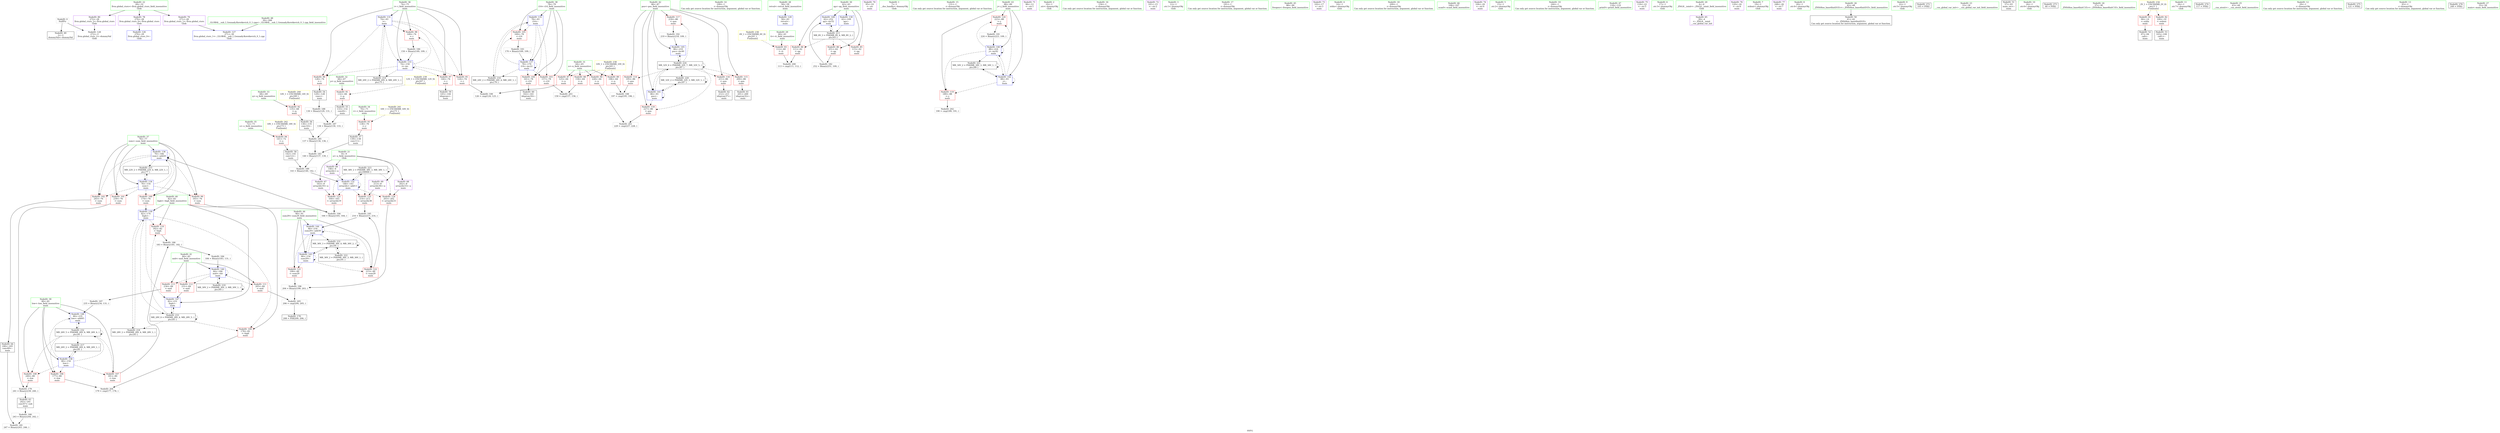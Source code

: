 digraph "SVFG" {
	label="SVFG";

	Node0x55709157fa00 [shape=record,color=grey,label="{NodeID: 0\nNullPtr}"];
	Node0x55709157fa00 -> Node0x55709159e1a0[style=solid];
	Node0x55709157fa00 -> Node0x5570915a32e0[style=solid];
	Node0x5570915a60b0 [shape=record,color=grey,label="{NodeID: 180\n243 = Binary(244, 242, )\n}"];
	Node0x5570915a60b0 -> Node0x5570915a6230[style=solid];
	Node0x55709159d180 [shape=record,color=red,label="{NodeID: 97\n144\<--74\n\<--i\nmain\n}"];
	Node0x55709159d180 -> Node0x55709159e9c0[style=solid];
	Node0x557091580c00 [shape=record,color=green,label="{NodeID: 14\n109\<--1\n\<--dummyObj\nCan only get source location for instruction, argument, global var or function.}"];
	Node0x5570915a0c20 [shape=record,color=grey,label="{NodeID: 194\n166 = Binary(165, 164, )\n}"];
	Node0x5570915a0c20 -> Node0x5570915a3990[style=solid];
	Node0x55709159dce0 [shape=record,color=red,label="{NodeID: 111\n205\<--84\n\<--mid\nmain\n}"];
	Node0x55709159dce0 -> Node0x5570915a9640[style=solid];
	Node0x55709159c070 [shape=record,color=green,label="{NodeID: 28\n58\<--59\nretval\<--retval_field_insensitive\nmain\n}"];
	Node0x55709159c070 -> Node0x5570915a33e0[style=solid];
	Node0x5570915a3010 [shape=record,color=red,label="{NodeID: 125\n214\<--213\n\<--arrayidx38\nmain\n}"];
	Node0x5570915a3010 -> Node0x5570915a0da0[style=solid];
	Node0x55709159cbd0 [shape=record,color=green,label="{NodeID: 42\n86\<--87\npos\<--pos_field_insensitive\nmain\n}"];
	Node0x55709159cbd0 -> Node0x55709159df50[style=solid];
	Node0x55709159cbd0 -> Node0x55709159e020[style=solid];
	Node0x55709159cbd0 -> Node0x5570915a28c0[style=solid];
	Node0x55709159cbd0 -> Node0x5570915a2990[style=solid];
	Node0x55709159cbd0 -> Node0x5570915a2a60[style=solid];
	Node0x55709159cbd0 -> Node0x5570915a3da0[style=solid];
	Node0x55709159cbd0 -> Node0x5570915a40e0[style=solid];
	Node0x5570915b4ea0 [shape=record,color=black,label="{NodeID: 222\nMR_36V_2 = PHI(MR_36V_3, MR_36V_1, )\npts\{91 \}\n}"];
	Node0x5570915b4ea0 -> Node0x5570915b7ba0[style=dashed];
	Node0x5570915a3c00 [shape=record,color=blue,label="{NodeID: 139\n82\<--174\nhigh\<--\nmain\n}"];
	Node0x5570915a3c00 -> Node0x55709159db40[style=dashed];
	Node0x5570915a3c00 -> Node0x55709159dc10[style=dashed];
	Node0x5570915a3c00 -> Node0x5570915a4280[style=dashed];
	Node0x5570915a3c00 -> Node0x5570915b3aa0[style=dashed];
	Node0x5570915a3c00 -> Node0x5570915b8db0[style=dashed];
	Node0x55709159e750 [shape=record,color=black,label="{NodeID: 56\n136\<--135\nconv10\<--\nmain\n}"];
	Node0x55709159e750 -> Node0x5570915a6830[style=solid];
	Node0x5570915b9aa0 [shape=record,color=yellow,style=double,label="{NodeID: 236\n6V_1 = ENCHI(MR_6V_0)\npts\{61 \}\nFun[main]}"];
	Node0x5570915b9aa0 -> Node0x55709159fdd0[style=dashed];
	Node0x55709159f2b0 [shape=record,color=purple,label="{NodeID: 70\n95\<--10\n\<--.str\nmain\n}"];
	Node0x55709159fea0 [shape=record,color=red,label="{NodeID: 84\n111\<--62\n\<--qq\nmain\n}"];
	Node0x55709159fea0 -> Node0x5570915a1520[style=solid];
	Node0x55709157eb10 [shape=record,color=green,label="{NodeID: 1\n7\<--1\n__dso_handle\<--dummyObj\nGlob }"];
	Node0x5570915a6230 [shape=record,color=grey,label="{NodeID: 181\n247 = Binary(243, 246, )\n}"];
	Node0x55709159d250 [shape=record,color=red,label="{NodeID: 98\n149\<--74\n\<--i\nmain\n}"];
	Node0x55709159d250 -> Node0x5570915a6fb0[style=solid];
	Node0x557091580cd0 [shape=record,color=green,label="{NodeID: 15\n131\<--1\n\<--dummyObj\nCan only get source location for instruction, argument, global var or function.}"];
	Node0x5570915a0da0 [shape=record,color=grey,label="{NodeID: 195\n216 = Binary(215, 214, )\n}"];
	Node0x5570915a0da0 -> Node0x5570915a4010[style=solid];
	Node0x55709159ddb0 [shape=record,color=red,label="{NodeID: 112\n231\<--84\n\<--mid\nmain\n}"];
	Node0x55709159ddb0 -> Node0x5570915a4280[style=solid];
	Node0x55709159c140 [shape=record,color=green,label="{NodeID: 29\n60\<--61\ntt\<--tt_field_insensitive\nmain\n}"];
	Node0x55709159c140 -> Node0x55709159fdd0[style=solid];
	Node0x5570915a30e0 [shape=record,color=blue,label="{NodeID: 126\n270\<--29\nllvm.global_ctors_0\<--\nGlob }"];
	Node0x55709159cca0 [shape=record,color=green,label="{NodeID: 43\n88\<--89\nj\<--j_field_insensitive\nmain\n}"];
	Node0x55709159cca0 -> Node0x5570915a2b30[style=solid];
	Node0x55709159cca0 -> Node0x5570915a2c00[style=solid];
	Node0x55709159cca0 -> Node0x5570915a3e70[style=solid];
	Node0x55709159cca0 -> Node0x5570915a41b0[style=solid];
	Node0x5570915b53a0 [shape=record,color=black,label="{NodeID: 223\nMR_38V_2 = PHI(MR_38V_3, MR_38V_1, )\npts\{90000 \}\n}"];
	Node0x5570915b53a0 -> Node0x5570915a2e70[style=dashed];
	Node0x5570915b53a0 -> Node0x5570915a2f40[style=dashed];
	Node0x5570915b53a0 -> Node0x5570915a3010[style=dashed];
	Node0x5570915b53a0 -> Node0x5570915a3650[style=dashed];
	Node0x5570915b53a0 -> Node0x5570915b53a0[style=dashed];
	Node0x5570915a3cd0 [shape=record,color=blue,label="{NodeID: 140\n84\<--184\nmid\<--shr\nmain\n}"];
	Node0x5570915a3cd0 -> Node0x55709159dce0[style=dashed];
	Node0x5570915a3cd0 -> Node0x55709159ddb0[style=dashed];
	Node0x5570915a3cd0 -> Node0x55709159de80[style=dashed];
	Node0x5570915a3cd0 -> Node0x5570915a3cd0[style=dashed];
	Node0x5570915a3cd0 -> Node0x5570915b3fa0[style=dashed];
	Node0x55709159e820 [shape=record,color=black,label="{NodeID: 57\n139\<--138\nconv11\<--\nmain\n}"];
	Node0x55709159e820 -> Node0x5570915a6530[style=solid];
	Node0x55709159f380 [shape=record,color=purple,label="{NodeID: 71\n96\<--12\n\<--.str.1\nmain\n}"];
	Node0x55709159ff70 [shape=record,color=red,label="{NodeID: 85\n115\<--62\n\<--qq\nmain\n}"];
	Node0x557091581750 [shape=record,color=green,label="{NodeID: 2\n10\<--1\n.str\<--dummyObj\nGlob }"];
	Node0x5570915a63b0 [shape=record,color=grey,label="{NodeID: 182\n252 = Binary(251, 109, )\n}"];
	Node0x5570915a63b0 -> Node0x5570915a4420[style=solid];
	Node0x55709159d320 [shape=record,color=red,label="{NodeID: 99\n165\<--76\n\<--sum\nmain\n}"];
	Node0x55709159d320 -> Node0x5570915a0c20[style=solid];
	Node0x557091580da0 [shape=record,color=green,label="{NodeID: 16\n154\<--1\n\<--dummyObj\nCan only get source location for instruction, argument, global var or function.}"];
	Node0x5570915a0f20 [shape=record,color=grey,label="{NodeID: 196\n204 = Binary(199, 203, )\n}"];
	Node0x5570915a0f20 -> Node0x5570915a9640[style=solid];
	Node0x55709159de80 [shape=record,color=red,label="{NodeID: 113\n234\<--84\n\<--mid\nmain\n}"];
	Node0x55709159de80 -> Node0x5570915a10a0[style=solid];
	Node0x55709159c210 [shape=record,color=green,label="{NodeID: 30\n62\<--63\nqq\<--qq_field_insensitive\nmain\n}"];
	Node0x55709159c210 -> Node0x55709159fea0[style=solid];
	Node0x55709159c210 -> Node0x55709159ff70[style=solid];
	Node0x55709159c210 -> Node0x5570915a0040[style=solid];
	Node0x55709159c210 -> Node0x5570915a34b0[style=solid];
	Node0x55709159c210 -> Node0x5570915a4420[style=solid];
	Node0x5570915a31e0 [shape=record,color=blue,label="{NodeID: 127\n271\<--30\nllvm.global_ctors_1\<--_GLOBAL__sub_I_Gennady.Korotkevich_0_1.cpp\nGlob }"];
	Node0x55709159cd70 [shape=record,color=green,label="{NodeID: 44\n90\<--91\nsum29\<--sum29_field_insensitive\nmain\n}"];
	Node0x55709159cd70 -> Node0x5570915a2cd0[style=solid];
	Node0x55709159cd70 -> Node0x5570915a2da0[style=solid];
	Node0x55709159cd70 -> Node0x5570915a3f40[style=solid];
	Node0x55709159cd70 -> Node0x5570915a4010[style=solid];
	Node0x5570915b58a0 [shape=record,color=black,label="{NodeID: 224\nMR_32V_6 = PHI(MR_32V_7, MR_32V_5, )\npts\{87 \}\n}"];
	Node0x5570915b58a0 -> Node0x55709159df50[style=dashed];
	Node0x5570915b58a0 -> Node0x55709159e020[style=dashed];
	Node0x5570915b58a0 -> Node0x5570915a28c0[style=dashed];
	Node0x5570915b58a0 -> Node0x5570915a2990[style=dashed];
	Node0x5570915b58a0 -> Node0x5570915a2a60[style=dashed];
	Node0x5570915b58a0 -> Node0x5570915a3da0[style=dashed];
	Node0x5570915b58a0 -> Node0x5570915a40e0[style=dashed];
	Node0x5570915b58a0 -> Node0x5570915b44a0[style=dashed];
	Node0x5570915b58a0 -> Node0x5570915b58a0[style=dashed];
	Node0x5570915a3da0 [shape=record,color=blue,label="{NodeID: 141\n86\<--93\npos\<--\nmain\n}"];
	Node0x5570915a3da0 -> Node0x5570915a2a60[style=dashed];
	Node0x5570915a3da0 -> Node0x5570915a3da0[style=dashed];
	Node0x5570915a3da0 -> Node0x5570915b44a0[style=dashed];
	Node0x5570915a3da0 -> Node0x5570915b58a0[style=dashed];
	Node0x55709159e8f0 [shape=record,color=black,label="{NodeID: 58\n142\<--141\nconv12\<--\nmain\n}"];
	Node0x55709159e8f0 -> Node0x5570915a6e30[style=solid];
	Node0x5570915b9c60 [shape=record,color=yellow,style=double,label="{NodeID: 238\n10V_1 = ENCHI(MR_10V_0)\npts\{65 \}\nFun[main]}"];
	Node0x5570915b9c60 -> Node0x5570915a0110[style=dashed];
	Node0x5570915b9c60 -> Node0x5570915a01e0[style=dashed];
	Node0x5570915b9c60 -> Node0x5570915a02b0[style=dashed];
	Node0x5570915b9c60 -> Node0x5570915a0380[style=dashed];
	Node0x55709159f450 [shape=record,color=purple,label="{NodeID: 72\n101\<--15\n\<--.str.2\nmain\n}"];
	Node0x5570915a0040 [shape=record,color=red,label="{NodeID: 86\n251\<--62\n\<--qq\nmain\n}"];
	Node0x5570915a0040 -> Node0x5570915a63b0[style=solid];
	Node0x55709157fd20 [shape=record,color=green,label="{NodeID: 3\n12\<--1\n.str.1\<--dummyObj\nGlob }"];
	Node0x5570915a6530 [shape=record,color=grey,label="{NodeID: 183\n140 = Binary(137, 139, )\n}"];
	Node0x5570915a6530 -> Node0x5570915a6e30[style=solid];
	Node0x55709159d3f0 [shape=record,color=red,label="{NodeID: 100\n174\<--76\n\<--sum\nmain\n}"];
	Node0x55709159d3f0 -> Node0x5570915a3c00[style=solid];
	Node0x557091580e70 [shape=record,color=green,label="{NodeID: 17\n191\<--1\n\<--dummyObj\nCan only get source location for instruction, argument, global var or function.}"];
	Node0x5570915a10a0 [shape=record,color=grey,label="{NodeID: 197\n235 = Binary(234, 131, )\n}"];
	Node0x5570915a10a0 -> Node0x5570915a4350[style=solid];
	Node0x55709159df50 [shape=record,color=red,label="{NodeID: 114\n195\<--86\n\<--pos\nmain\n}"];
	Node0x55709159df50 -> Node0x5570915a1220[style=solid];
	Node0x55709159c2e0 [shape=record,color=green,label="{NodeID: 31\n64\<--65\nn\<--n_field_insensitive\nmain\n}"];
	Node0x55709159c2e0 -> Node0x5570915a0110[style=solid];
	Node0x55709159c2e0 -> Node0x5570915a01e0[style=solid];
	Node0x55709159c2e0 -> Node0x5570915a02b0[style=solid];
	Node0x55709159c2e0 -> Node0x5570915a0380[style=solid];
	Node0x5570915a32e0 [shape=record,color=blue, style = dotted,label="{NodeID: 128\n272\<--3\nllvm.global_ctors_2\<--dummyVal\nGlob }"];
	Node0x55709159ce40 [shape=record,color=green,label="{NodeID: 45\n98\<--99\nfreopen\<--freopen_field_insensitive\n}"];
	Node0x5570915a3e70 [shape=record,color=blue,label="{NodeID: 142\n88\<--93\nj\<--\nmain\n}"];
	Node0x5570915a3e70 -> Node0x5570915a2b30[style=dashed];
	Node0x5570915a3e70 -> Node0x5570915a2c00[style=dashed];
	Node0x5570915a3e70 -> Node0x5570915a3e70[style=dashed];
	Node0x5570915a3e70 -> Node0x5570915a41b0[style=dashed];
	Node0x5570915a3e70 -> Node0x5570915b49a0[style=dashed];
	Node0x55709159e9c0 [shape=record,color=black,label="{NodeID: 59\n145\<--144\nidxprom\<--\nmain\n}"];
	Node0x5570915b9d40 [shape=record,color=yellow,style=double,label="{NodeID: 239\n12V_1 = ENCHI(MR_12V_0)\npts\{67 \}\nFun[main]}"];
	Node0x5570915b9d40 -> Node0x5570915a0450[style=dashed];
	Node0x55709159f520 [shape=record,color=purple,label="{NodeID: 73\n102\<--17\n\<--.str.3\nmain\n}"];
	Node0x5570915a0110 [shape=record,color=red,label="{NodeID: 87\n125\<--64\n\<--n\nmain\n}"];
	Node0x5570915a0110 -> Node0x5570915a13a0[style=solid];
	Node0x557091580180 [shape=record,color=green,label="{NodeID: 4\n14\<--1\nstdin\<--dummyObj\nGlob }"];
	Node0x5570915a66b0 [shape=record,color=grey,label="{NodeID: 184\n184 = Binary(183, 131, )\n}"];
	Node0x5570915a66b0 -> Node0x5570915a3cd0[style=solid];
	Node0x55709159d4c0 [shape=record,color=red,label="{NodeID: 101\n239\<--76\n\<--sum\nmain\n}"];
	Node0x55709159d4c0 -> Node0x5570915a5f30[style=solid];
	Node0x557091580f40 [shape=record,color=green,label="{NodeID: 18\n209\<--1\n\<--dummyObj\nCan only get source location for instruction, argument, global var or function.}"];
	Node0x5570915a1220 [shape=record,color=grey,label="{NodeID: 198\n197 = cmp(195, 196, )\n}"];
	Node0x55709159e020 [shape=record,color=red,label="{NodeID: 115\n200\<--86\n\<--pos\nmain\n}"];
	Node0x55709159e020 -> Node0x55709159eb60[style=solid];
	Node0x55709159c3b0 [shape=record,color=green,label="{NodeID: 32\n66\<--67\np\<--p_field_insensitive\nmain\n}"];
	Node0x55709159c3b0 -> Node0x5570915a0450[style=solid];
	Node0x5570915a33e0 [shape=record,color=blue,label="{NodeID: 129\n58\<--93\nretval\<--\nmain\n}"];
	Node0x55709159cf10 [shape=record,color=green,label="{NodeID: 46\n106\<--107\nscanf\<--scanf_field_insensitive\n}"];
	Node0x5570915a3f40 [shape=record,color=blue,label="{NodeID: 143\n90\<--154\nsum29\<--\nmain\n}"];
	Node0x5570915a3f40 -> Node0x5570915a2cd0[style=dashed];
	Node0x5570915a3f40 -> Node0x5570915a2da0[style=dashed];
	Node0x5570915a3f40 -> Node0x5570915a3f40[style=dashed];
	Node0x5570915a3f40 -> Node0x5570915a4010[style=dashed];
	Node0x5570915a3f40 -> Node0x5570915b7ba0[style=dashed];
	Node0x55709159ea90 [shape=record,color=black,label="{NodeID: 60\n162\<--161\nidxprom18\<--\nmain\n}"];
	Node0x5570915b9e20 [shape=record,color=yellow,style=double,label="{NodeID: 240\n14V_1 = ENCHI(MR_14V_0)\npts\{69 \}\nFun[main]}"];
	Node0x5570915b9e20 -> Node0x5570915a0520[style=dashed];
	Node0x55709159f5f0 [shape=record,color=purple,label="{NodeID: 74\n104\<--20\n\<--.str.4\nmain\n}"];
	Node0x5570915a01e0 [shape=record,color=red,label="{NodeID: 88\n158\<--64\n\<--n\nmain\n}"];
	Node0x5570915a01e0 -> Node0x5570915a9340[style=solid];
	Node0x557091580210 [shape=record,color=green,label="{NodeID: 5\n15\<--1\n.str.2\<--dummyObj\nGlob }"];
	Node0x5570915a6830 [shape=record,color=grey,label="{NodeID: 185\n137 = Binary(134, 136, )\n}"];
	Node0x5570915a6830 -> Node0x5570915a6530[style=solid];
	Node0x55709159d590 [shape=record,color=red,label="{NodeID: 102\n245\<--76\n\<--sum\nmain\n}"];
	Node0x55709159d590 -> Node0x55709159edd0[style=solid];
	Node0x557091581010 [shape=record,color=green,label="{NodeID: 19\n244\<--1\n\<--dummyObj\nCan only get source location for instruction, argument, global var or function.}"];
	Node0x5570915a13a0 [shape=record,color=grey,label="{NodeID: 199\n126 = cmp(124, 125, )\n}"];
	Node0x5570915a28c0 [shape=record,color=red,label="{NodeID: 116\n211\<--86\n\<--pos\nmain\n}"];
	Node0x5570915a28c0 -> Node0x55709159ec30[style=solid];
	Node0x55709159c480 [shape=record,color=green,label="{NodeID: 33\n68\<--69\nq\<--q_field_insensitive\nmain\n}"];
	Node0x55709159c480 -> Node0x5570915a0520[style=solid];
	Node0x5570915b21a0 [shape=record,color=black,label="{NodeID: 213\nMR_8V_3 = PHI(MR_8V_4, MR_8V_2, )\npts\{63 \}\n}"];
	Node0x5570915b21a0 -> Node0x55709159fea0[style=dashed];
	Node0x5570915b21a0 -> Node0x55709159ff70[style=dashed];
	Node0x5570915b21a0 -> Node0x5570915a0040[style=dashed];
	Node0x5570915b21a0 -> Node0x5570915a4420[style=dashed];
	Node0x5570915a34b0 [shape=record,color=blue,label="{NodeID: 130\n62\<--109\nqq\<--\nmain\n}"];
	Node0x5570915a34b0 -> Node0x5570915b21a0[style=dashed];
	Node0x55709159cfe0 [shape=record,color=green,label="{NodeID: 47\n118\<--119\nprintf\<--printf_field_insensitive\n}"];
	Node0x5570915a4010 [shape=record,color=blue,label="{NodeID: 144\n90\<--216\nsum29\<--add39\nmain\n}"];
	Node0x5570915a4010 -> Node0x5570915a2cd0[style=dashed];
	Node0x5570915a4010 -> Node0x5570915a2da0[style=dashed];
	Node0x5570915a4010 -> Node0x5570915a3f40[style=dashed];
	Node0x5570915a4010 -> Node0x5570915a4010[style=dashed];
	Node0x5570915a4010 -> Node0x5570915b7ba0[style=dashed];
	Node0x55709159eb60 [shape=record,color=black,label="{NodeID: 61\n201\<--200\nidxprom32\<--\nmain\n}"];
	Node0x5570915b9f00 [shape=record,color=yellow,style=double,label="{NodeID: 241\n16V_1 = ENCHI(MR_16V_0)\npts\{71 \}\nFun[main]}"];
	Node0x5570915b9f00 -> Node0x5570915a05f0[style=dashed];
	Node0x55709159f6c0 [shape=record,color=purple,label="{NodeID: 75\n116\<--22\n\<--.str.5\nmain\n}"];
	Node0x5570915a02b0 [shape=record,color=red,label="{NodeID: 89\n196\<--64\n\<--n\nmain\n}"];
	Node0x5570915a02b0 -> Node0x5570915a1220[style=solid];
	Node0x55709157fe80 [shape=record,color=green,label="{NodeID: 6\n17\<--1\n.str.3\<--dummyObj\nGlob }"];
	Node0x5570915a69b0 [shape=record,color=grey,label="{NodeID: 186\n183 = Binary(181, 182, )\n}"];
	Node0x5570915a69b0 -> Node0x5570915a66b0[style=solid];
	Node0x55709159d660 [shape=record,color=red,label="{NodeID: 103\n157\<--78\n\<--i14\nmain\n}"];
	Node0x55709159d660 -> Node0x5570915a9340[style=solid];
	Node0x5570915810e0 [shape=record,color=green,label="{NodeID: 20\n4\<--6\n_ZStL8__ioinit\<--_ZStL8__ioinit_field_insensitive\nGlob }"];
	Node0x5570915810e0 -> Node0x55709159eea0[style=solid];
	Node0x5570915a1520 [shape=record,color=grey,label="{NodeID: 200\n113 = cmp(111, 112, )\n}"];
	Node0x5570915a2990 [shape=record,color=red,label="{NodeID: 117\n218\<--86\n\<--pos\nmain\n}"];
	Node0x5570915a2990 -> Node0x5570915a0920[style=solid];
	Node0x55709159c550 [shape=record,color=green,label="{NodeID: 34\n70\<--71\nr\<--r_field_insensitive\nmain\n}"];
	Node0x55709159c550 -> Node0x5570915a05f0[style=solid];
	Node0x5570915b26a0 [shape=record,color=black,label="{NodeID: 214\nMR_20V_2 = PHI(MR_20V_4, MR_20V_1, )\npts\{75 \}\n}"];
	Node0x5570915b26a0 -> Node0x5570915a3580[style=dashed];
	Node0x5570915a3580 [shape=record,color=blue,label="{NodeID: 131\n74\<--93\ni\<--\nmain\n}"];
	Node0x5570915a3580 -> Node0x5570915a0790[style=dashed];
	Node0x5570915a3580 -> Node0x55709159d0b0[style=dashed];
	Node0x5570915a3580 -> Node0x55709159d180[style=dashed];
	Node0x5570915a3580 -> Node0x55709159d250[style=dashed];
	Node0x5570915a3580 -> Node0x5570915a3720[style=dashed];
	Node0x5570915a3580 -> Node0x5570915b26a0[style=dashed];
	Node0x55709159e0d0 [shape=record,color=green,label="{NodeID: 48\n30\<--266\n_GLOBAL__sub_I_Gennady.Korotkevich_0_1.cpp\<--_GLOBAL__sub_I_Gennady.Korotkevich_0_1.cpp_field_insensitive\n}"];
	Node0x55709159e0d0 -> Node0x5570915a31e0[style=solid];
	Node0x5570915a40e0 [shape=record,color=blue,label="{NodeID: 145\n86\<--219\npos\<--inc40\nmain\n}"];
	Node0x5570915a40e0 -> Node0x5570915b58a0[style=dashed];
	Node0x55709159ec30 [shape=record,color=black,label="{NodeID: 62\n212\<--211\nidxprom37\<--\nmain\n}"];
	Node0x5570915b9fe0 [shape=record,color=yellow,style=double,label="{NodeID: 242\n18V_1 = ENCHI(MR_18V_0)\npts\{73 \}\nFun[main]}"];
	Node0x5570915b9fe0 -> Node0x5570915a06c0[style=dashed];
	Node0x55709159f790 [shape=record,color=purple,label="{NodeID: 76\n120\<--24\n\<--.str.6\nmain\n}"];
	Node0x5570915a0380 [shape=record,color=red,label="{NodeID: 90\n228\<--64\n\<--n\nmain\n}"];
	Node0x5570915a0380 -> Node0x5570915a16a0[style=solid];
	Node0x55709157ff10 [shape=record,color=green,label="{NodeID: 7\n19\<--1\nstdout\<--dummyObj\nGlob }"];
	Node0x5570915a6b30 [shape=record,color=grey,label="{NodeID: 187\n134 = Binary(130, 133, )\n}"];
	Node0x5570915a6b30 -> Node0x5570915a6830[style=solid];
	Node0x55709159d730 [shape=record,color=red,label="{NodeID: 104\n161\<--78\n\<--i14\nmain\n}"];
	Node0x55709159d730 -> Node0x55709159ea90[style=solid];
	Node0x5570915811b0 [shape=record,color=green,label="{NodeID: 21\n8\<--9\na\<--a_field_insensitive\nGlob }"];
	Node0x5570915811b0 -> Node0x55709159ef70[style=solid];
	Node0x5570915811b0 -> Node0x55709159f040[style=solid];
	Node0x5570915811b0 -> Node0x55709159f110[style=solid];
	Node0x5570915811b0 -> Node0x55709159f1e0[style=solid];
	Node0x5570915a16a0 [shape=record,color=grey,label="{NodeID: 201\n229 = cmp(227, 228, )\n}"];
	Node0x5570915a2a60 [shape=record,color=red,label="{NodeID: 118\n227\<--86\n\<--pos\nmain\n}"];
	Node0x5570915a2a60 -> Node0x5570915a16a0[style=solid];
	Node0x55709159c620 [shape=record,color=green,label="{NodeID: 35\n72\<--73\ns\<--s_field_insensitive\nmain\n}"];
	Node0x55709159c620 -> Node0x5570915a06c0[style=solid];
	Node0x5570915b2ba0 [shape=record,color=black,label="{NodeID: 215\nMR_22V_2 = PHI(MR_22V_4, MR_22V_1, )\npts\{77 \}\n}"];
	Node0x5570915b2ba0 -> Node0x5570915a37f0[style=dashed];
	Node0x5570915a3650 [shape=record,color=blue,label="{NodeID: 132\n146\<--143\narrayidx\<--add13\nmain\n}"];
	Node0x5570915a3650 -> Node0x5570915a2e70[style=dashed];
	Node0x5570915a3650 -> Node0x5570915a2f40[style=dashed];
	Node0x5570915a3650 -> Node0x5570915a3010[style=dashed];
	Node0x5570915a3650 -> Node0x5570915a3650[style=dashed];
	Node0x5570915a3650 -> Node0x5570915b53a0[style=dashed];
	Node0x55709159e1a0 [shape=record,color=black,label="{NodeID: 49\n2\<--3\ndummyVal\<--dummyVal\n}"];
	Node0x5570915a41b0 [shape=record,color=blue,label="{NodeID: 146\n88\<--224\nj\<--inc42\nmain\n}"];
	Node0x5570915a41b0 -> Node0x5570915a2b30[style=dashed];
	Node0x5570915a41b0 -> Node0x5570915a2c00[style=dashed];
	Node0x5570915a41b0 -> Node0x5570915a3e70[style=dashed];
	Node0x5570915a41b0 -> Node0x5570915a41b0[style=dashed];
	Node0x5570915a41b0 -> Node0x5570915b49a0[style=dashed];
	Node0x55709159ed00 [shape=record,color=black,label="{NodeID: 63\n242\<--241\nconv47\<--sub\nmain\n}"];
	Node0x55709159ed00 -> Node0x5570915a60b0[style=solid];
	Node0x55709159f860 [shape=record,color=purple,label="{NodeID: 77\n248\<--26\n\<--.str.7\nmain\n}"];
	Node0x5570915a0450 [shape=record,color=red,label="{NodeID: 91\n132\<--66\n\<--p\nmain\n}"];
	Node0x5570915a0450 -> Node0x55709159e680[style=solid];
	Node0x55709157ffa0 [shape=record,color=green,label="{NodeID: 8\n20\<--1\n.str.4\<--dummyObj\nGlob }"];
	Node0x5570915a6cb0 [shape=record,color=grey,label="{NodeID: 188\n130 = Binary(129, 131, )\n}"];
	Node0x5570915a6cb0 -> Node0x5570915a6b30[style=solid];
	Node0x55709159d800 [shape=record,color=red,label="{NodeID: 105\n169\<--78\n\<--i14\nmain\n}"];
	Node0x55709159d800 -> Node0x5570915a0aa0[style=solid];
	Node0x55709159bcd0 [shape=record,color=green,label="{NodeID: 22\n28\<--32\nllvm.global_ctors\<--llvm.global_ctors_field_insensitive\nGlob }"];
	Node0x55709159bcd0 -> Node0x55709159f930[style=solid];
	Node0x55709159bcd0 -> Node0x55709159fa30[style=solid];
	Node0x55709159bcd0 -> Node0x55709159fb30[style=solid];
	Node0x5570915a9200 [shape=record,color=grey,label="{NodeID: 202\n190 = cmp(189, 191, )\n}"];
	Node0x5570915a2b30 [shape=record,color=red,label="{NodeID: 119\n189\<--88\n\<--j\nmain\n}"];
	Node0x5570915a2b30 -> Node0x5570915a9200[style=solid];
	Node0x55709159c6f0 [shape=record,color=green,label="{NodeID: 36\n74\<--75\ni\<--i_field_insensitive\nmain\n}"];
	Node0x55709159c6f0 -> Node0x5570915a0790[style=solid];
	Node0x55709159c6f0 -> Node0x55709159d0b0[style=solid];
	Node0x55709159c6f0 -> Node0x55709159d180[style=solid];
	Node0x55709159c6f0 -> Node0x55709159d250[style=solid];
	Node0x55709159c6f0 -> Node0x5570915a3580[style=solid];
	Node0x55709159c6f0 -> Node0x5570915a3720[style=solid];
	Node0x5570915b30a0 [shape=record,color=black,label="{NodeID: 216\nMR_24V_2 = PHI(MR_24V_4, MR_24V_1, )\npts\{79 \}\n}"];
	Node0x5570915b30a0 -> Node0x5570915a38c0[style=dashed];
	Node0x5570915a3720 [shape=record,color=blue,label="{NodeID: 133\n74\<--150\ni\<--inc\nmain\n}"];
	Node0x5570915a3720 -> Node0x5570915a0790[style=dashed];
	Node0x5570915a3720 -> Node0x55709159d0b0[style=dashed];
	Node0x5570915a3720 -> Node0x55709159d180[style=dashed];
	Node0x5570915a3720 -> Node0x55709159d250[style=dashed];
	Node0x5570915a3720 -> Node0x5570915a3720[style=dashed];
	Node0x5570915a3720 -> Node0x5570915b26a0[style=dashed];
	Node0x55709159e270 [shape=record,color=black,label="{NodeID: 50\n41\<--42\n\<--_ZNSt8ios_base4InitD1Ev\nCan only get source location for instruction, argument, global var or function.}"];
	Node0x5570915a4280 [shape=record,color=blue,label="{NodeID: 147\n82\<--231\nhigh\<--\nmain\n}"];
	Node0x5570915a4280 -> Node0x5570915b8db0[style=dashed];
	Node0x55709159edd0 [shape=record,color=black,label="{NodeID: 64\n246\<--245\nconv49\<--\nmain\n}"];
	Node0x55709159edd0 -> Node0x5570915a6230[style=solid];
	Node0x55709159f930 [shape=record,color=purple,label="{NodeID: 78\n270\<--28\nllvm.global_ctors_0\<--llvm.global_ctors\nGlob }"];
	Node0x55709159f930 -> Node0x5570915a30e0[style=solid];
	Node0x5570915a0520 [shape=record,color=red,label="{NodeID: 92\n135\<--68\n\<--q\nmain\n}"];
	Node0x5570915a0520 -> Node0x55709159e750[style=solid];
	Node0x557091580030 [shape=record,color=green,label="{NodeID: 9\n22\<--1\n.str.5\<--dummyObj\nGlob }"];
	Node0x5570915c7170 [shape=record,color=black,label="{NodeID: 272\n105 = PHI()\n}"];
	Node0x5570915a6e30 [shape=record,color=grey,label="{NodeID: 189\n143 = Binary(140, 142, )\n}"];
	Node0x5570915a6e30 -> Node0x5570915a3650[style=solid];
	Node0x55709159d8d0 [shape=record,color=red,label="{NodeID: 106\n177\<--80\n\<--low\nmain\n}"];
	Node0x55709159d8d0 -> Node0x5570915a94c0[style=solid];
	Node0x55709159bd60 [shape=record,color=green,label="{NodeID: 23\n33\<--34\n__cxx_global_var_init\<--__cxx_global_var_init_field_insensitive\n}"];
	Node0x5570915a9340 [shape=record,color=grey,label="{NodeID: 203\n159 = cmp(157, 158, )\n}"];
	Node0x5570915a2c00 [shape=record,color=red,label="{NodeID: 120\n223\<--88\n\<--j\nmain\n}"];
	Node0x5570915a2c00 -> Node0x5570915a7130[style=solid];
	Node0x55709159c7c0 [shape=record,color=green,label="{NodeID: 37\n76\<--77\nsum\<--sum_field_insensitive\nmain\n}"];
	Node0x55709159c7c0 -> Node0x55709159d320[style=solid];
	Node0x55709159c7c0 -> Node0x55709159d3f0[style=solid];
	Node0x55709159c7c0 -> Node0x55709159d4c0[style=solid];
	Node0x55709159c7c0 -> Node0x55709159d590[style=solid];
	Node0x55709159c7c0 -> Node0x5570915a37f0[style=solid];
	Node0x55709159c7c0 -> Node0x5570915a3990[style=solid];
	Node0x5570915b35a0 [shape=record,color=black,label="{NodeID: 217\nMR_26V_2 = PHI(MR_26V_4, MR_26V_1, )\npts\{81 \}\n}"];
	Node0x5570915b35a0 -> Node0x5570915a3b30[style=dashed];
	Node0x5570915a37f0 [shape=record,color=blue,label="{NodeID: 134\n76\<--154\nsum\<--\nmain\n}"];
	Node0x5570915a37f0 -> Node0x55709159d320[style=dashed];
	Node0x5570915a37f0 -> Node0x55709159d3f0[style=dashed];
	Node0x5570915a37f0 -> Node0x55709159d4c0[style=dashed];
	Node0x5570915a37f0 -> Node0x55709159d590[style=dashed];
	Node0x5570915a37f0 -> Node0x5570915a3990[style=dashed];
	Node0x5570915a37f0 -> Node0x5570915b2ba0[style=dashed];
	Node0x55709159e340 [shape=record,color=black,label="{NodeID: 51\n57\<--93\nmain_ret\<--\nmain\n}"];
	Node0x5570915b7ba0 [shape=record,color=black,label="{NodeID: 231\nMR_36V_3 = PHI(MR_36V_4, MR_36V_2, )\npts\{91 \}\n}"];
	Node0x5570915b7ba0 -> Node0x5570915a3f40[style=dashed];
	Node0x5570915b7ba0 -> Node0x5570915b4ea0[style=dashed];
	Node0x5570915b7ba0 -> Node0x5570915b7ba0[style=dashed];
	Node0x5570915a4350 [shape=record,color=blue,label="{NodeID: 148\n80\<--235\nlow\<--add45\nmain\n}"];
	Node0x5570915a4350 -> Node0x5570915b80a0[style=dashed];
	Node0x55709159eea0 [shape=record,color=purple,label="{NodeID: 65\n39\<--4\n\<--_ZStL8__ioinit\n__cxx_global_var_init\n}"];
	Node0x55709159fa30 [shape=record,color=purple,label="{NodeID: 79\n271\<--28\nllvm.global_ctors_1\<--llvm.global_ctors\nGlob }"];
	Node0x55709159fa30 -> Node0x5570915a31e0[style=solid];
	Node0x5570915a05f0 [shape=record,color=red,label="{NodeID: 93\n138\<--70\n\<--r\nmain\n}"];
	Node0x5570915a05f0 -> Node0x55709159e820[style=solid];
	Node0x5570915808c0 [shape=record,color=green,label="{NodeID: 10\n24\<--1\n.str.6\<--dummyObj\nGlob }"];
	Node0x5570915c7270 [shape=record,color=black,label="{NodeID: 273\n40 = PHI()\n}"];
	Node0x5570915a6fb0 [shape=record,color=grey,label="{NodeID: 190\n150 = Binary(149, 109, )\n}"];
	Node0x5570915a6fb0 -> Node0x5570915a3720[style=solid];
	Node0x55709159d9a0 [shape=record,color=red,label="{NodeID: 107\n181\<--80\n\<--low\nmain\n}"];
	Node0x55709159d9a0 -> Node0x5570915a69b0[style=solid];
	Node0x55709159bdf0 [shape=record,color=green,label="{NodeID: 24\n37\<--38\n_ZNSt8ios_base4InitC1Ev\<--_ZNSt8ios_base4InitC1Ev_field_insensitive\n}"];
	Node0x5570915a94c0 [shape=record,color=grey,label="{NodeID: 204\n179 = cmp(177, 178, )\n}"];
	Node0x5570915a2cd0 [shape=record,color=red,label="{NodeID: 121\n199\<--90\n\<--sum29\nmain\n}"];
	Node0x5570915a2cd0 -> Node0x5570915a0f20[style=solid];
	Node0x55709159c890 [shape=record,color=green,label="{NodeID: 38\n78\<--79\ni14\<--i14_field_insensitive\nmain\n}"];
	Node0x55709159c890 -> Node0x55709159d660[style=solid];
	Node0x55709159c890 -> Node0x55709159d730[style=solid];
	Node0x55709159c890 -> Node0x55709159d800[style=solid];
	Node0x55709159c890 -> Node0x5570915a38c0[style=solid];
	Node0x55709159c890 -> Node0x5570915a3a60[style=solid];
	Node0x5570915b3aa0 [shape=record,color=black,label="{NodeID: 218\nMR_28V_2 = PHI(MR_28V_4, MR_28V_1, )\npts\{83 \}\n}"];
	Node0x5570915b3aa0 -> Node0x5570915a3c00[style=dashed];
	Node0x5570915a38c0 [shape=record,color=blue,label="{NodeID: 135\n78\<--93\ni14\<--\nmain\n}"];
	Node0x5570915a38c0 -> Node0x55709159d660[style=dashed];
	Node0x5570915a38c0 -> Node0x55709159d730[style=dashed];
	Node0x5570915a38c0 -> Node0x55709159d800[style=dashed];
	Node0x5570915a38c0 -> Node0x5570915a3a60[style=dashed];
	Node0x5570915a38c0 -> Node0x5570915b30a0[style=dashed];
	Node0x55709159e410 [shape=record,color=black,label="{NodeID: 52\n97\<--94\ncall\<--\nmain\n}"];
	Node0x5570915b80a0 [shape=record,color=black,label="{NodeID: 232\nMR_26V_5 = PHI(MR_26V_6, MR_26V_4, )\npts\{81 \}\n}"];
	Node0x5570915b80a0 -> Node0x55709159d8d0[style=dashed];
	Node0x5570915b80a0 -> Node0x55709159d9a0[style=dashed];
	Node0x5570915b80a0 -> Node0x55709159da70[style=dashed];
	Node0x5570915b80a0 -> Node0x5570915a4350[style=dashed];
	Node0x5570915b80a0 -> Node0x5570915b35a0[style=dashed];
	Node0x5570915b80a0 -> Node0x5570915b80a0[style=dashed];
	Node0x5570915a4420 [shape=record,color=blue,label="{NodeID: 149\n62\<--252\nqq\<--inc52\nmain\n}"];
	Node0x5570915a4420 -> Node0x5570915b21a0[style=dashed];
	Node0x55709159ef70 [shape=record,color=purple,label="{NodeID: 66\n146\<--8\narrayidx\<--a\nmain\n}"];
	Node0x55709159ef70 -> Node0x5570915a3650[style=solid];
	Node0x55709159fb30 [shape=record,color=purple,label="{NodeID: 80\n272\<--28\nllvm.global_ctors_2\<--llvm.global_ctors\nGlob }"];
	Node0x55709159fb30 -> Node0x5570915a32e0[style=solid];
	Node0x5570915a06c0 [shape=record,color=red,label="{NodeID: 94\n141\<--72\n\<--s\nmain\n}"];
	Node0x5570915a06c0 -> Node0x55709159e8f0[style=solid];
	Node0x557091580990 [shape=record,color=green,label="{NodeID: 11\n26\<--1\n.str.7\<--dummyObj\nGlob }"];
	Node0x5570915c7370 [shape=record,color=black,label="{NodeID: 274\n117 = PHI()\n}"];
	Node0x5570915a7130 [shape=record,color=grey,label="{NodeID: 191\n224 = Binary(223, 109, )\n}"];
	Node0x5570915a7130 -> Node0x5570915a41b0[style=solid];
	Node0x55709159da70 [shape=record,color=red,label="{NodeID: 108\n240\<--80\n\<--low\nmain\n}"];
	Node0x55709159da70 -> Node0x5570915a5f30[style=solid];
	Node0x55709159be80 [shape=record,color=green,label="{NodeID: 25\n43\<--44\n__cxa_atexit\<--__cxa_atexit_field_insensitive\n}"];
	Node0x5570915a9640 [shape=record,color=grey,label="{NodeID: 205\n206 = cmp(204, 205, )\n}"];
	Node0x5570915a9640 -> Node0x557091333ad0[style=solid];
	Node0x5570915a2da0 [shape=record,color=red,label="{NodeID: 122\n215\<--90\n\<--sum29\nmain\n}"];
	Node0x5570915a2da0 -> Node0x5570915a0da0[style=solid];
	Node0x55709159c960 [shape=record,color=green,label="{NodeID: 39\n80\<--81\nlow\<--low_field_insensitive\nmain\n}"];
	Node0x55709159c960 -> Node0x55709159d8d0[style=solid];
	Node0x55709159c960 -> Node0x55709159d9a0[style=solid];
	Node0x55709159c960 -> Node0x55709159da70[style=solid];
	Node0x55709159c960 -> Node0x5570915a3b30[style=solid];
	Node0x55709159c960 -> Node0x5570915a4350[style=solid];
	Node0x5570915b3fa0 [shape=record,color=black,label="{NodeID: 219\nMR_30V_2 = PHI(MR_30V_3, MR_30V_1, )\npts\{85 \}\n}"];
	Node0x5570915b3fa0 -> Node0x5570915a3cd0[style=dashed];
	Node0x5570915b3fa0 -> Node0x5570915b3fa0[style=dashed];
	Node0x5570915a3990 [shape=record,color=blue,label="{NodeID: 136\n76\<--166\nsum\<--add20\nmain\n}"];
	Node0x5570915a3990 -> Node0x55709159d320[style=dashed];
	Node0x5570915a3990 -> Node0x55709159d3f0[style=dashed];
	Node0x5570915a3990 -> Node0x55709159d4c0[style=dashed];
	Node0x5570915a3990 -> Node0x55709159d590[style=dashed];
	Node0x5570915a3990 -> Node0x5570915a3990[style=dashed];
	Node0x5570915a3990 -> Node0x5570915b2ba0[style=dashed];
	Node0x55709159e4e0 [shape=record,color=black,label="{NodeID: 53\n103\<--100\ncall1\<--\nmain\n}"];
	Node0x5570915b8db0 [shape=record,color=black,label="{NodeID: 233\nMR_28V_6 = PHI(MR_28V_4, MR_28V_5, )\npts\{83 \}\n}"];
	Node0x5570915b8db0 -> Node0x55709159db40[style=dashed];
	Node0x5570915b8db0 -> Node0x55709159dc10[style=dashed];
	Node0x5570915b8db0 -> Node0x5570915a4280[style=dashed];
	Node0x5570915b8db0 -> Node0x5570915b3aa0[style=dashed];
	Node0x5570915b8db0 -> Node0x5570915b8db0[style=dashed];
	Node0x55709159f040 [shape=record,color=purple,label="{NodeID: 67\n163\<--8\narrayidx19\<--a\nmain\n}"];
	Node0x55709159f040 -> Node0x5570915a2e70[style=solid];
	Node0x55709159fc30 [shape=record,color=red,label="{NodeID: 81\n94\<--14\n\<--stdin\nmain\n}"];
	Node0x55709159fc30 -> Node0x55709159e410[style=solid];
	Node0x557091333ad0 [shape=record,color=black,label="{NodeID: 178\n208 = PHI(209, 206, )\n}"];
	Node0x5570915a0790 [shape=record,color=red,label="{NodeID: 95\n124\<--74\n\<--i\nmain\n}"];
	Node0x5570915a0790 -> Node0x5570915a13a0[style=solid];
	Node0x557091580a60 [shape=record,color=green,label="{NodeID: 12\n29\<--1\n\<--dummyObj\nCan only get source location for instruction, argument, global var or function.}"];
	Node0x5570915c7470 [shape=record,color=black,label="{NodeID: 275\n121 = PHI()\n}"];
	Node0x5570915a0920 [shape=record,color=grey,label="{NodeID: 192\n219 = Binary(218, 109, )\n}"];
	Node0x5570915a0920 -> Node0x5570915a40e0[style=solid];
	Node0x55709159db40 [shape=record,color=red,label="{NodeID: 109\n178\<--82\n\<--high\nmain\n}"];
	Node0x55709159db40 -> Node0x5570915a94c0[style=solid];
	Node0x55709159bf10 [shape=record,color=green,label="{NodeID: 26\n42\<--48\n_ZNSt8ios_base4InitD1Ev\<--_ZNSt8ios_base4InitD1Ev_field_insensitive\n}"];
	Node0x55709159bf10 -> Node0x55709159e270[style=solid];
	Node0x5570915a2e70 [shape=record,color=red,label="{NodeID: 123\n164\<--163\n\<--arrayidx19\nmain\n}"];
	Node0x5570915a2e70 -> Node0x5570915a0c20[style=solid];
	Node0x55709159ca30 [shape=record,color=green,label="{NodeID: 40\n82\<--83\nhigh\<--high_field_insensitive\nmain\n}"];
	Node0x55709159ca30 -> Node0x55709159db40[style=solid];
	Node0x55709159ca30 -> Node0x55709159dc10[style=solid];
	Node0x55709159ca30 -> Node0x5570915a3c00[style=solid];
	Node0x55709159ca30 -> Node0x5570915a4280[style=solid];
	Node0x5570915b44a0 [shape=record,color=black,label="{NodeID: 220\nMR_32V_2 = PHI(MR_32V_3, MR_32V_1, )\npts\{87 \}\n}"];
	Node0x5570915b44a0 -> Node0x5570915a3da0[style=dashed];
	Node0x5570915b44a0 -> Node0x5570915b44a0[style=dashed];
	Node0x5570915a3a60 [shape=record,color=blue,label="{NodeID: 137\n78\<--170\ni14\<--inc22\nmain\n}"];
	Node0x5570915a3a60 -> Node0x55709159d660[style=dashed];
	Node0x5570915a3a60 -> Node0x55709159d730[style=dashed];
	Node0x5570915a3a60 -> Node0x55709159d800[style=dashed];
	Node0x5570915a3a60 -> Node0x5570915a3a60[style=dashed];
	Node0x5570915a3a60 -> Node0x5570915b30a0[style=dashed];
	Node0x55709159e5b0 [shape=record,color=black,label="{NodeID: 54\n129\<--128\nconv\<--\nmain\n}"];
	Node0x55709159e5b0 -> Node0x5570915a6cb0[style=solid];
	Node0x5570915b8ea0 [shape=record,color=yellow,style=double,label="{NodeID: 234\n2V_1 = ENCHI(MR_2V_0)\npts\{1 \}\nFun[main]}"];
	Node0x5570915b8ea0 -> Node0x55709159fc30[style=dashed];
	Node0x5570915b8ea0 -> Node0x55709159fd00[style=dashed];
	Node0x55709159f110 [shape=record,color=purple,label="{NodeID: 68\n202\<--8\narrayidx33\<--a\nmain\n}"];
	Node0x55709159f110 -> Node0x5570915a2f40[style=solid];
	Node0x55709159fd00 [shape=record,color=red,label="{NodeID: 82\n100\<--19\n\<--stdout\nmain\n}"];
	Node0x55709159fd00 -> Node0x55709159e4e0[style=solid];
	Node0x5570915a5f30 [shape=record,color=grey,label="{NodeID: 179\n241 = Binary(239, 240, )\n}"];
	Node0x5570915a5f30 -> Node0x55709159ed00[style=solid];
	Node0x55709159d0b0 [shape=record,color=red,label="{NodeID: 96\n128\<--74\n\<--i\nmain\n}"];
	Node0x55709159d0b0 -> Node0x55709159e5b0[style=solid];
	Node0x557091580b30 [shape=record,color=green,label="{NodeID: 13\n93\<--1\n\<--dummyObj\nCan only get source location for instruction, argument, global var or function.}"];
	Node0x5570915c7570 [shape=record,color=black,label="{NodeID: 276\n249 = PHI()\n}"];
	Node0x5570915a0aa0 [shape=record,color=grey,label="{NodeID: 193\n170 = Binary(169, 109, )\n}"];
	Node0x5570915a0aa0 -> Node0x5570915a3a60[style=solid];
	Node0x55709159dc10 [shape=record,color=red,label="{NodeID: 110\n182\<--82\n\<--high\nmain\n}"];
	Node0x55709159dc10 -> Node0x5570915a69b0[style=solid];
	Node0x55709159bfa0 [shape=record,color=green,label="{NodeID: 27\n55\<--56\nmain\<--main_field_insensitive\n}"];
	Node0x5570915a2f40 [shape=record,color=red,label="{NodeID: 124\n203\<--202\n\<--arrayidx33\nmain\n}"];
	Node0x5570915a2f40 -> Node0x5570915a0f20[style=solid];
	Node0x55709159cb00 [shape=record,color=green,label="{NodeID: 41\n84\<--85\nmid\<--mid_field_insensitive\nmain\n}"];
	Node0x55709159cb00 -> Node0x55709159dce0[style=solid];
	Node0x55709159cb00 -> Node0x55709159ddb0[style=solid];
	Node0x55709159cb00 -> Node0x55709159de80[style=solid];
	Node0x55709159cb00 -> Node0x5570915a3cd0[style=solid];
	Node0x5570915b49a0 [shape=record,color=black,label="{NodeID: 221\nMR_34V_2 = PHI(MR_34V_3, MR_34V_1, )\npts\{89 \}\n}"];
	Node0x5570915b49a0 -> Node0x5570915a3e70[style=dashed];
	Node0x5570915b49a0 -> Node0x5570915b49a0[style=dashed];
	Node0x5570915a3b30 [shape=record,color=blue,label="{NodeID: 138\n80\<--154\nlow\<--\nmain\n}"];
	Node0x5570915a3b30 -> Node0x55709159d8d0[style=dashed];
	Node0x5570915a3b30 -> Node0x55709159d9a0[style=dashed];
	Node0x5570915a3b30 -> Node0x55709159da70[style=dashed];
	Node0x5570915a3b30 -> Node0x5570915a4350[style=dashed];
	Node0x5570915a3b30 -> Node0x5570915b35a0[style=dashed];
	Node0x5570915a3b30 -> Node0x5570915b80a0[style=dashed];
	Node0x55709159e680 [shape=record,color=black,label="{NodeID: 55\n133\<--132\nconv8\<--\nmain\n}"];
	Node0x55709159e680 -> Node0x5570915a6b30[style=solid];
	Node0x55709159f1e0 [shape=record,color=purple,label="{NodeID: 69\n213\<--8\narrayidx38\<--a\nmain\n}"];
	Node0x55709159f1e0 -> Node0x5570915a3010[style=solid];
	Node0x55709159fdd0 [shape=record,color=red,label="{NodeID: 83\n112\<--60\n\<--tt\nmain\n}"];
	Node0x55709159fdd0 -> Node0x5570915a1520[style=solid];
}
